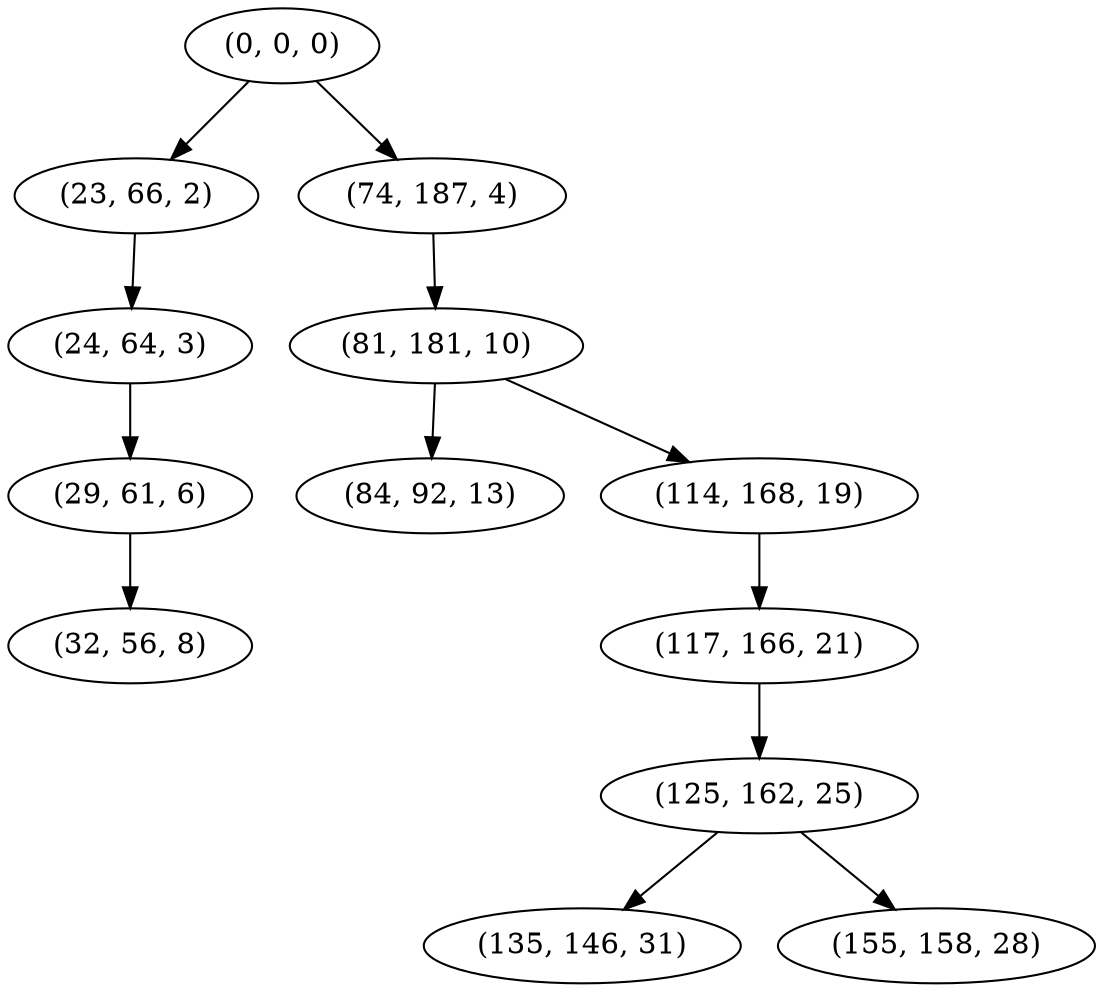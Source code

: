 digraph tree {
    "(0, 0, 0)";
    "(23, 66, 2)";
    "(24, 64, 3)";
    "(29, 61, 6)";
    "(32, 56, 8)";
    "(74, 187, 4)";
    "(81, 181, 10)";
    "(84, 92, 13)";
    "(114, 168, 19)";
    "(117, 166, 21)";
    "(125, 162, 25)";
    "(135, 146, 31)";
    "(155, 158, 28)";
    "(0, 0, 0)" -> "(23, 66, 2)";
    "(0, 0, 0)" -> "(74, 187, 4)";
    "(23, 66, 2)" -> "(24, 64, 3)";
    "(24, 64, 3)" -> "(29, 61, 6)";
    "(29, 61, 6)" -> "(32, 56, 8)";
    "(74, 187, 4)" -> "(81, 181, 10)";
    "(81, 181, 10)" -> "(84, 92, 13)";
    "(81, 181, 10)" -> "(114, 168, 19)";
    "(114, 168, 19)" -> "(117, 166, 21)";
    "(117, 166, 21)" -> "(125, 162, 25)";
    "(125, 162, 25)" -> "(135, 146, 31)";
    "(125, 162, 25)" -> "(155, 158, 28)";
}
